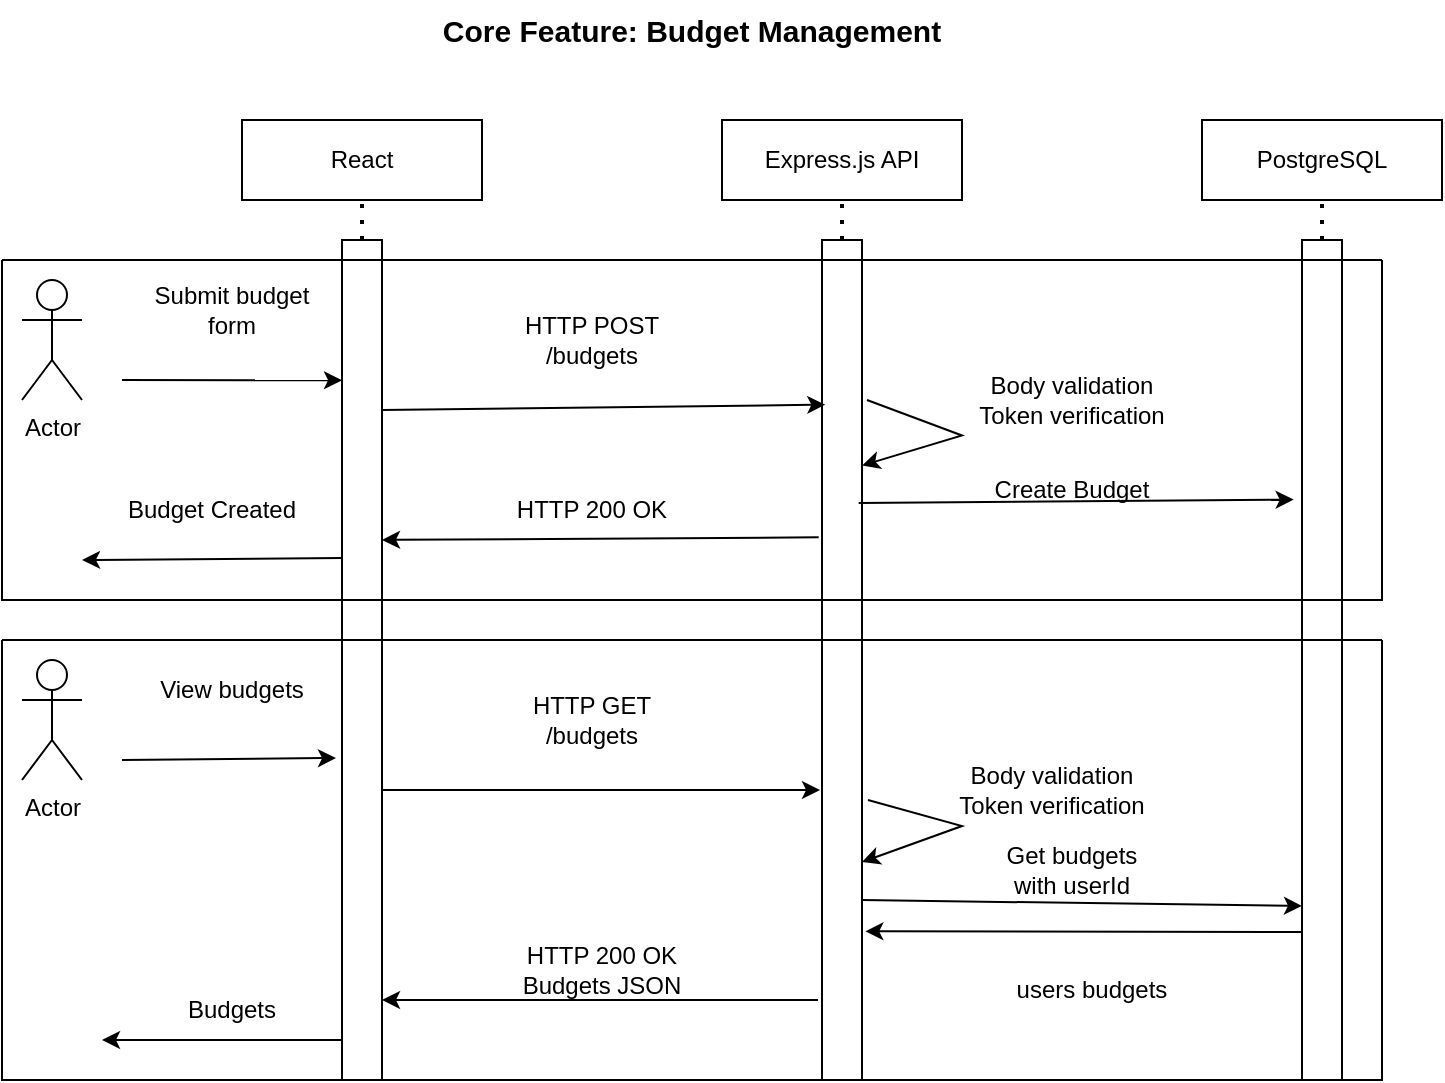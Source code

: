 <mxfile version="22.0.4" type="device">
  <diagram name="Page-1" id="OgnFMMcvPiokGAOucQf8">
    <mxGraphModel dx="1595" dy="632" grid="1" gridSize="10" guides="1" tooltips="1" connect="1" arrows="1" fold="1" page="0" pageScale="1" pageWidth="850" pageHeight="1100" math="0" shadow="0">
      <root>
        <mxCell id="0" />
        <mxCell id="1" parent="0" />
        <mxCell id="-f1xo0hFnVpbXjkeU6KR-1" value="Actor" style="shape=umlActor;verticalLabelPosition=bottom;verticalAlign=top;html=1;outlineConnect=0;" vertex="1" parent="1">
          <mxGeometry x="-30" y="200" width="30" height="60" as="geometry" />
        </mxCell>
        <mxCell id="-f1xo0hFnVpbXjkeU6KR-2" value="React" style="rounded=0;whiteSpace=wrap;html=1;" vertex="1" parent="1">
          <mxGeometry x="80" y="120" width="120" height="40" as="geometry" />
        </mxCell>
        <mxCell id="-f1xo0hFnVpbXjkeU6KR-3" value="Express.js API" style="rounded=0;whiteSpace=wrap;html=1;" vertex="1" parent="1">
          <mxGeometry x="320" y="120" width="120" height="40" as="geometry" />
        </mxCell>
        <mxCell id="-f1xo0hFnVpbXjkeU6KR-4" value="PostgreSQL" style="rounded=0;whiteSpace=wrap;html=1;" vertex="1" parent="1">
          <mxGeometry x="560" y="120" width="120" height="40" as="geometry" />
        </mxCell>
        <mxCell id="-f1xo0hFnVpbXjkeU6KR-8" value="&lt;span style=&quot;font-size: 15px;&quot;&gt;&lt;b&gt;Core Feature: Budget Management&lt;/b&gt;&lt;/span&gt;" style="text;html=1;strokeColor=none;fillColor=none;align=center;verticalAlign=middle;whiteSpace=wrap;rounded=0;" vertex="1" parent="1">
          <mxGeometry x="65" y="60" width="480" height="30" as="geometry" />
        </mxCell>
        <mxCell id="-f1xo0hFnVpbXjkeU6KR-9" value="Submit budget form" style="text;html=1;strokeColor=none;fillColor=none;align=center;verticalAlign=middle;whiteSpace=wrap;rounded=0;" vertex="1" parent="1">
          <mxGeometry x="30" y="200" width="90" height="30" as="geometry" />
        </mxCell>
        <mxCell id="-f1xo0hFnVpbXjkeU6KR-10" value="HTTP POST /budgets" style="text;html=1;strokeColor=none;fillColor=none;align=center;verticalAlign=middle;whiteSpace=wrap;rounded=0;" vertex="1" parent="1">
          <mxGeometry x="210" y="215" width="90" height="30" as="geometry" />
        </mxCell>
        <mxCell id="-f1xo0hFnVpbXjkeU6KR-13" value="" style="endArrow=classic;html=1;rounded=0;entryX=0;entryY=0.167;entryDx=0;entryDy=0;entryPerimeter=0;" edge="1" parent="1" target="-f1xo0hFnVpbXjkeU6KR-14">
          <mxGeometry width="50" height="50" relative="1" as="geometry">
            <mxPoint x="20" y="250" as="sourcePoint" />
            <mxPoint x="140" y="250" as="targetPoint" />
          </mxGeometry>
        </mxCell>
        <mxCell id="-f1xo0hFnVpbXjkeU6KR-14" value="" style="rounded=0;whiteSpace=wrap;html=1;" vertex="1" parent="1">
          <mxGeometry x="130" y="180" width="20" height="420" as="geometry" />
        </mxCell>
        <mxCell id="-f1xo0hFnVpbXjkeU6KR-15" value="" style="rounded=0;whiteSpace=wrap;html=1;" vertex="1" parent="1">
          <mxGeometry x="370" y="180" width="20" height="420" as="geometry" />
        </mxCell>
        <mxCell id="-f1xo0hFnVpbXjkeU6KR-16" value="" style="rounded=0;whiteSpace=wrap;html=1;" vertex="1" parent="1">
          <mxGeometry x="610" y="180" width="20" height="420" as="geometry" />
        </mxCell>
        <mxCell id="-f1xo0hFnVpbXjkeU6KR-17" value="" style="endArrow=classic;html=1;rounded=0;entryX=0.083;entryY=0.196;entryDx=0;entryDy=0;entryPerimeter=0;" edge="1" parent="1" target="-f1xo0hFnVpbXjkeU6KR-15">
          <mxGeometry width="50" height="50" relative="1" as="geometry">
            <mxPoint x="150" y="265" as="sourcePoint" />
            <mxPoint x="137" y="259" as="targetPoint" />
          </mxGeometry>
        </mxCell>
        <mxCell id="-f1xo0hFnVpbXjkeU6KR-20" value="" style="endArrow=classic;html=1;rounded=0;entryX=-0.208;entryY=0.309;entryDx=0;entryDy=0;exitX=0.917;exitY=0.313;exitDx=0;exitDy=0;exitPerimeter=0;entryPerimeter=0;" edge="1" parent="1" source="-f1xo0hFnVpbXjkeU6KR-15" target="-f1xo0hFnVpbXjkeU6KR-16">
          <mxGeometry width="50" height="50" relative="1" as="geometry">
            <mxPoint x="160" y="275" as="sourcePoint" />
            <mxPoint x="379" y="275" as="targetPoint" />
          </mxGeometry>
        </mxCell>
        <mxCell id="-f1xo0hFnVpbXjkeU6KR-21" value="" style="swimlane;startSize=0;" vertex="1" parent="1">
          <mxGeometry x="-40" y="190" width="690" height="170" as="geometry" />
        </mxCell>
        <mxCell id="-f1xo0hFnVpbXjkeU6KR-11" value="Body validation&lt;br&gt;Token verification" style="text;html=1;strokeColor=none;fillColor=none;align=center;verticalAlign=middle;whiteSpace=wrap;rounded=0;" vertex="1" parent="-f1xo0hFnVpbXjkeU6KR-21">
          <mxGeometry x="480" y="55" width="110" height="30" as="geometry" />
        </mxCell>
        <mxCell id="-f1xo0hFnVpbXjkeU6KR-19" value="" style="endArrow=classic;html=1;rounded=0;entryX=1;entryY=0.25;entryDx=0;entryDy=0;exitX=1.125;exitY=0.172;exitDx=0;exitDy=0;exitPerimeter=0;" edge="1" parent="-f1xo0hFnVpbXjkeU6KR-21">
          <mxGeometry width="50" height="50" relative="1" as="geometry">
            <mxPoint x="432.5" y="70" as="sourcePoint" />
            <mxPoint x="430" y="102.76" as="targetPoint" />
            <Array as="points">
              <mxPoint x="480" y="87.76" />
            </Array>
          </mxGeometry>
        </mxCell>
        <mxCell id="-f1xo0hFnVpbXjkeU6KR-12" value="Create Budget" style="text;html=1;strokeColor=none;fillColor=none;align=center;verticalAlign=middle;whiteSpace=wrap;rounded=0;" vertex="1" parent="-f1xo0hFnVpbXjkeU6KR-21">
          <mxGeometry x="490" y="100" width="90" height="30" as="geometry" />
        </mxCell>
        <mxCell id="-f1xo0hFnVpbXjkeU6KR-51" value="HTTP 200 OK" style="text;html=1;strokeColor=none;fillColor=none;align=center;verticalAlign=middle;whiteSpace=wrap;rounded=0;" vertex="1" parent="-f1xo0hFnVpbXjkeU6KR-21">
          <mxGeometry x="250" y="110" width="90" height="30" as="geometry" />
        </mxCell>
        <mxCell id="-f1xo0hFnVpbXjkeU6KR-53" value="Budget Created" style="text;html=1;strokeColor=none;fillColor=none;align=center;verticalAlign=middle;whiteSpace=wrap;rounded=0;" vertex="1" parent="-f1xo0hFnVpbXjkeU6KR-21">
          <mxGeometry x="60" y="110" width="90" height="30" as="geometry" />
        </mxCell>
        <mxCell id="-f1xo0hFnVpbXjkeU6KR-25" value="Actor" style="shape=umlActor;verticalLabelPosition=bottom;verticalAlign=top;html=1;outlineConnect=0;" vertex="1" parent="1">
          <mxGeometry x="-30" y="390" width="30" height="60" as="geometry" />
        </mxCell>
        <mxCell id="-f1xo0hFnVpbXjkeU6KR-26" value="View budgets" style="text;html=1;strokeColor=none;fillColor=none;align=center;verticalAlign=middle;whiteSpace=wrap;rounded=0;" vertex="1" parent="1">
          <mxGeometry x="30" y="390" width="90" height="30" as="geometry" />
        </mxCell>
        <mxCell id="-f1xo0hFnVpbXjkeU6KR-27" value="HTTP GET /budgets" style="text;html=1;strokeColor=none;fillColor=none;align=center;verticalAlign=middle;whiteSpace=wrap;rounded=0;" vertex="1" parent="1">
          <mxGeometry x="210" y="405" width="90" height="30" as="geometry" />
        </mxCell>
        <mxCell id="-f1xo0hFnVpbXjkeU6KR-30" value="" style="endArrow=classic;html=1;rounded=0;entryX=-0.167;entryY=0.1;entryDx=0;entryDy=0;entryPerimeter=0;" edge="1" parent="1">
          <mxGeometry width="50" height="50" relative="1" as="geometry">
            <mxPoint x="20" y="440" as="sourcePoint" />
            <mxPoint x="127" y="439" as="targetPoint" />
          </mxGeometry>
        </mxCell>
        <mxCell id="-f1xo0hFnVpbXjkeU6KR-31" value="" style="endArrow=classic;html=1;rounded=0;entryX=-0.042;entryY=0.14;entryDx=0;entryDy=0;entryPerimeter=0;" edge="1" parent="1">
          <mxGeometry width="50" height="50" relative="1" as="geometry">
            <mxPoint x="150" y="455" as="sourcePoint" />
            <mxPoint x="369" y="455" as="targetPoint" />
          </mxGeometry>
        </mxCell>
        <mxCell id="-f1xo0hFnVpbXjkeU6KR-34" value="" style="swimlane;startSize=0;" vertex="1" parent="1">
          <mxGeometry x="-40" y="380" width="690" height="220" as="geometry" />
        </mxCell>
        <mxCell id="-f1xo0hFnVpbXjkeU6KR-33" value="" style="endArrow=classic;html=1;rounded=0;entryX=-0.083;entryY=0.307;entryDx=0;entryDy=0;entryPerimeter=0;exitX=0.917;exitY=0.313;exitDx=0;exitDy=0;exitPerimeter=0;" edge="1" parent="-f1xo0hFnVpbXjkeU6KR-34">
          <mxGeometry width="50" height="50" relative="1" as="geometry">
            <mxPoint x="430" y="130" as="sourcePoint" />
            <mxPoint x="650" y="133" as="targetPoint" />
          </mxGeometry>
        </mxCell>
        <mxCell id="-f1xo0hFnVpbXjkeU6KR-32" value="" style="endArrow=classic;html=1;rounded=0;entryX=1;entryY=0.25;entryDx=0;entryDy=0;exitX=1.125;exitY=0.172;exitDx=0;exitDy=0;exitPerimeter=0;" edge="1" parent="-f1xo0hFnVpbXjkeU6KR-34">
          <mxGeometry width="50" height="50" relative="1" as="geometry">
            <mxPoint x="433" y="80" as="sourcePoint" />
            <mxPoint x="430" y="111" as="targetPoint" />
            <Array as="points">
              <mxPoint x="480" y="93" />
            </Array>
          </mxGeometry>
        </mxCell>
        <mxCell id="-f1xo0hFnVpbXjkeU6KR-29" value="Get budgets with userId" style="text;html=1;strokeColor=none;fillColor=none;align=center;verticalAlign=middle;whiteSpace=wrap;rounded=0;" vertex="1" parent="-f1xo0hFnVpbXjkeU6KR-34">
          <mxGeometry x="490" y="100" width="90" height="30" as="geometry" />
        </mxCell>
        <mxCell id="-f1xo0hFnVpbXjkeU6KR-41" value="users budgets" style="text;html=1;strokeColor=none;fillColor=none;align=center;verticalAlign=middle;whiteSpace=wrap;rounded=0;" vertex="1" parent="-f1xo0hFnVpbXjkeU6KR-34">
          <mxGeometry x="500" y="160" width="90" height="30" as="geometry" />
        </mxCell>
        <mxCell id="-f1xo0hFnVpbXjkeU6KR-46" value="" style="endArrow=classic;html=1;rounded=0;entryX=1.083;entryY=0.823;entryDx=0;entryDy=0;entryPerimeter=0;exitX=0;exitY=0.797;exitDx=0;exitDy=0;exitPerimeter=0;" edge="1" parent="-f1xo0hFnVpbXjkeU6KR-34">
          <mxGeometry width="50" height="50" relative="1" as="geometry">
            <mxPoint x="408" y="180" as="sourcePoint" />
            <mxPoint x="190" y="180" as="targetPoint" />
          </mxGeometry>
        </mxCell>
        <mxCell id="-f1xo0hFnVpbXjkeU6KR-47" value="HTTP 200 OK&lt;br&gt;Budgets JSON" style="text;html=1;strokeColor=none;fillColor=none;align=center;verticalAlign=middle;whiteSpace=wrap;rounded=0;" vertex="1" parent="-f1xo0hFnVpbXjkeU6KR-34">
          <mxGeometry x="230" y="150" width="140" height="30" as="geometry" />
        </mxCell>
        <mxCell id="-f1xo0hFnVpbXjkeU6KR-55" value="Budgets" style="text;html=1;strokeColor=none;fillColor=none;align=center;verticalAlign=middle;whiteSpace=wrap;rounded=0;" vertex="1" parent="-f1xo0hFnVpbXjkeU6KR-34">
          <mxGeometry x="70" y="170" width="90" height="30" as="geometry" />
        </mxCell>
        <mxCell id="-f1xo0hFnVpbXjkeU6KR-63" value="Body validation&lt;br&gt;Token verification" style="text;html=1;strokeColor=none;fillColor=none;align=center;verticalAlign=middle;whiteSpace=wrap;rounded=0;" vertex="1" parent="-f1xo0hFnVpbXjkeU6KR-34">
          <mxGeometry x="470" y="60" width="110" height="30" as="geometry" />
        </mxCell>
        <mxCell id="-f1xo0hFnVpbXjkeU6KR-40" value="" style="endArrow=classic;html=1;rounded=0;entryX=1.083;entryY=0.823;entryDx=0;entryDy=0;entryPerimeter=0;" edge="1" parent="1" target="-f1xo0hFnVpbXjkeU6KR-15">
          <mxGeometry width="50" height="50" relative="1" as="geometry">
            <mxPoint x="610" y="526" as="sourcePoint" />
            <mxPoint x="650" y="533" as="targetPoint" />
          </mxGeometry>
        </mxCell>
        <mxCell id="-f1xo0hFnVpbXjkeU6KR-50" value="" style="endArrow=classic;html=1;rounded=0;entryX=1;entryY=0.357;entryDx=0;entryDy=0;exitX=-0.083;exitY=0.354;exitDx=0;exitDy=0;exitPerimeter=0;entryPerimeter=0;" edge="1" parent="1" source="-f1xo0hFnVpbXjkeU6KR-15" target="-f1xo0hFnVpbXjkeU6KR-14">
          <mxGeometry width="50" height="50" relative="1" as="geometry">
            <mxPoint x="398" y="321" as="sourcePoint" />
            <mxPoint x="620" y="323" as="targetPoint" />
          </mxGeometry>
        </mxCell>
        <mxCell id="-f1xo0hFnVpbXjkeU6KR-52" value="" style="endArrow=classic;html=1;rounded=0;exitX=-0.083;exitY=0.354;exitDx=0;exitDy=0;exitPerimeter=0;" edge="1" parent="1">
          <mxGeometry width="50" height="50" relative="1" as="geometry">
            <mxPoint x="130" y="339" as="sourcePoint" />
            <mxPoint y="340" as="targetPoint" />
          </mxGeometry>
        </mxCell>
        <mxCell id="-f1xo0hFnVpbXjkeU6KR-54" value="" style="endArrow=classic;html=1;rounded=0;exitX=0;exitY=0.797;exitDx=0;exitDy=0;exitPerimeter=0;" edge="1" parent="1">
          <mxGeometry width="50" height="50" relative="1" as="geometry">
            <mxPoint x="130" y="580" as="sourcePoint" />
            <mxPoint x="10" y="580" as="targetPoint" />
          </mxGeometry>
        </mxCell>
        <mxCell id="-f1xo0hFnVpbXjkeU6KR-59" value="" style="endArrow=none;dashed=1;html=1;dashPattern=1 3;strokeWidth=2;rounded=0;entryX=0.5;entryY=1;entryDx=0;entryDy=0;exitX=0.5;exitY=0;exitDx=0;exitDy=0;" edge="1" parent="1" source="-f1xo0hFnVpbXjkeU6KR-14" target="-f1xo0hFnVpbXjkeU6KR-2">
          <mxGeometry width="50" height="50" relative="1" as="geometry">
            <mxPoint x="360" y="450" as="sourcePoint" />
            <mxPoint x="410" y="400" as="targetPoint" />
          </mxGeometry>
        </mxCell>
        <mxCell id="-f1xo0hFnVpbXjkeU6KR-61" value="" style="endArrow=none;dashed=1;html=1;dashPattern=1 3;strokeWidth=2;rounded=0;entryX=0.5;entryY=1;entryDx=0;entryDy=0;" edge="1" parent="1" target="-f1xo0hFnVpbXjkeU6KR-3">
          <mxGeometry width="50" height="50" relative="1" as="geometry">
            <mxPoint x="380" y="180" as="sourcePoint" />
            <mxPoint x="410" y="400" as="targetPoint" />
          </mxGeometry>
        </mxCell>
        <mxCell id="-f1xo0hFnVpbXjkeU6KR-62" value="" style="endArrow=none;dashed=1;html=1;dashPattern=1 3;strokeWidth=2;rounded=0;entryX=0.5;entryY=1;entryDx=0;entryDy=0;exitX=0.5;exitY=0;exitDx=0;exitDy=0;" edge="1" parent="1" source="-f1xo0hFnVpbXjkeU6KR-16" target="-f1xo0hFnVpbXjkeU6KR-4">
          <mxGeometry width="50" height="50" relative="1" as="geometry">
            <mxPoint x="160" y="200" as="sourcePoint" />
            <mxPoint x="160" y="180" as="targetPoint" />
          </mxGeometry>
        </mxCell>
      </root>
    </mxGraphModel>
  </diagram>
</mxfile>
